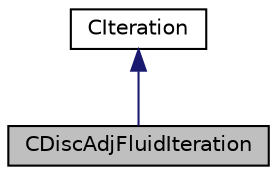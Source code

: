 digraph "CDiscAdjFluidIteration"
{
 // LATEX_PDF_SIZE
  edge [fontname="Helvetica",fontsize="10",labelfontname="Helvetica",labelfontsize="10"];
  node [fontname="Helvetica",fontsize="10",shape=record];
  Node1 [label="CDiscAdjFluidIteration",height=0.2,width=0.4,color="black", fillcolor="grey75", style="filled", fontcolor="black",tooltip="Class for driving an iteration of the discrete adjoint fluid system."];
  Node2 -> Node1 [dir="back",color="midnightblue",fontsize="10",style="solid",fontname="Helvetica"];
  Node2 [label="CIteration",height=0.2,width=0.4,color="black", fillcolor="white", style="filled",URL="$classCIteration.html",tooltip="Parent class for defining a single iteration of a physics problem."];
}
